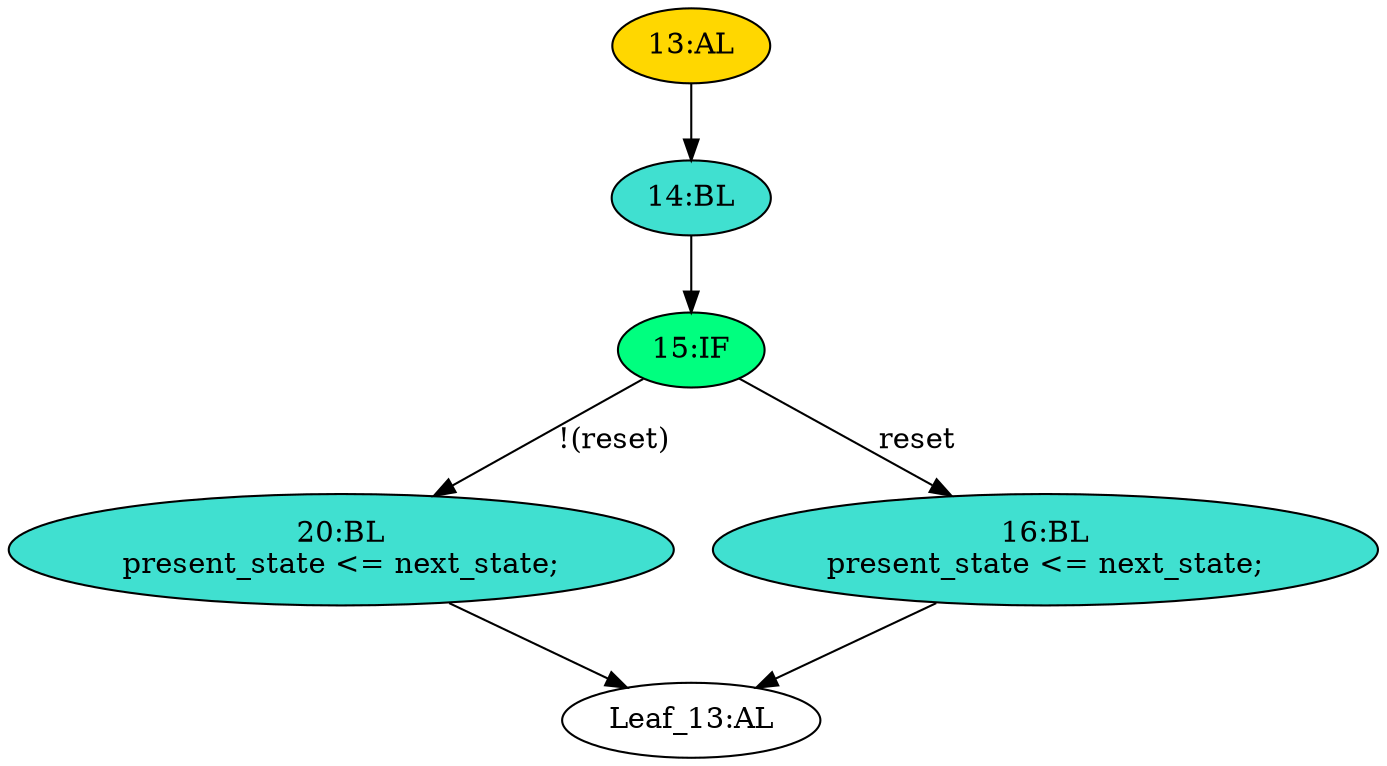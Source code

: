 strict digraph "" {
	node [label="\N"];
	"13:AL"	[ast="<pyverilog.vparser.ast.Always object at 0x7f03b06ef850>",
		clk_sens=True,
		fillcolor=gold,
		label="13:AL",
		sens="['clk']",
		statements="[]",
		style=filled,
		typ=Always,
		use_var="['reset', 'next_state']"];
	"14:BL"	[ast="<pyverilog.vparser.ast.Block object at 0x7f03b06ef0d0>",
		fillcolor=turquoise,
		label="14:BL",
		statements="[]",
		style=filled,
		typ=Block];
	"13:AL" -> "14:BL"	[cond="[]",
		lineno=None];
	"20:BL"	[ast="<pyverilog.vparser.ast.Block object at 0x7f03b06ef410>",
		fillcolor=turquoise,
		label="20:BL
present_state <= next_state;",
		statements="[<pyverilog.vparser.ast.NonblockingSubstitution object at 0x7f03b06ef450>]",
		style=filled,
		typ=Block];
	"Leaf_13:AL"	[def_var="['present_state']",
		label="Leaf_13:AL"];
	"20:BL" -> "Leaf_13:AL"	[cond="[]",
		lineno=None];
	"15:IF"	[ast="<pyverilog.vparser.ast.IfStatement object at 0x7f03b06ef390>",
		fillcolor=springgreen,
		label="15:IF",
		statements="[]",
		style=filled,
		typ=IfStatement];
	"15:IF" -> "20:BL"	[cond="['reset']",
		label="!(reset)",
		lineno=15];
	"16:BL"	[ast="<pyverilog.vparser.ast.Block object at 0x7f03b06ef650>",
		fillcolor=turquoise,
		label="16:BL
present_state <= next_state;",
		statements="[<pyverilog.vparser.ast.NonblockingSubstitution object at 0x7f03b06ef690>]",
		style=filled,
		typ=Block];
	"15:IF" -> "16:BL"	[cond="['reset']",
		label=reset,
		lineno=15];
	"14:BL" -> "15:IF"	[cond="[]",
		lineno=None];
	"16:BL" -> "Leaf_13:AL"	[cond="[]",
		lineno=None];
}
